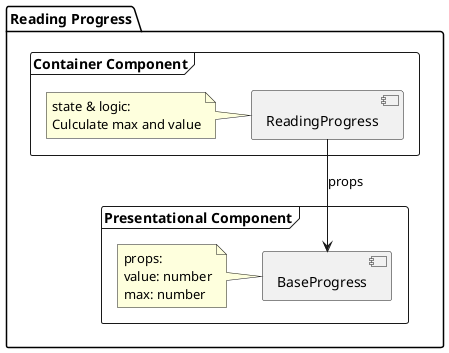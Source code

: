 @startuml component

package "Reading Progress" {
  frame "Presentational Component" {
    [BaseProgress] as BaseProgress
    note left of BaseProgress : props:\nvalue: number\nmax: number
  }

  frame "Container Component" {
    [ReadingProgress] as ReadingProgress
    note left of ReadingProgress : state & logic:\nCulculate max and value
  }
  ReadingProgress -->BaseProgress:props
}

@enduml
